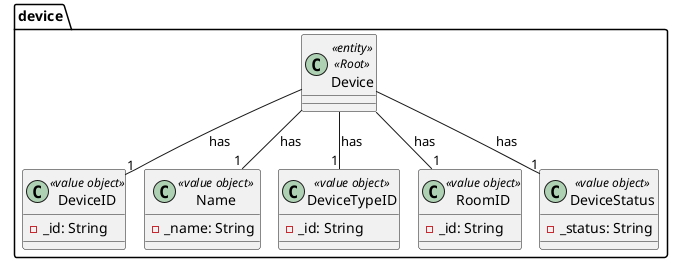 @startuml
!pragma layout smetana

package device {
class Device <<entity>><<Root>>{
    }

    class DeviceID<<value object>>{
        - _id: String
    }
    class Name<<value object>>{
        - _name: String
    }
    class DeviceTypeID<<value object>>{
        - _id: String
    }
    class RoomID<<value object>>{
        - _id: String
    }
    class DeviceStatus<<value object>>{
        - _status: String
    }
}

Device  -- "1" DeviceID : has
Device  -- "1" Name : has
Device  -- "1" DeviceTypeID : has
Device  -- "1" RoomID : has
Device  -- "1" DeviceStatus : has
@enduml